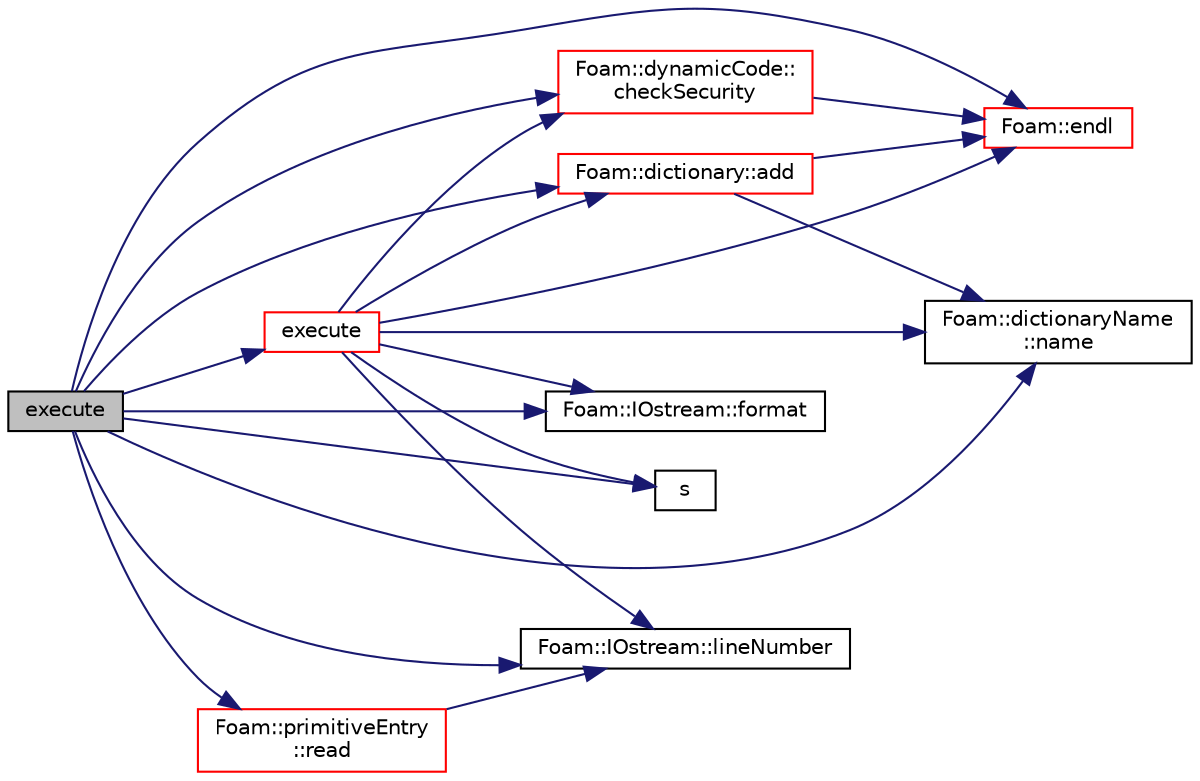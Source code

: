 digraph "execute"
{
  bgcolor="transparent";
  edge [fontname="Helvetica",fontsize="10",labelfontname="Helvetica",labelfontsize="10"];
  node [fontname="Helvetica",fontsize="10",shape=record];
  rankdir="LR";
  Node59 [label="execute",height=0.2,width=0.4,color="black", fillcolor="grey75", style="filled", fontcolor="black"];
  Node59 -> Node60 [color="midnightblue",fontsize="10",style="solid",fontname="Helvetica"];
  Node60 [label="Foam::dictionary::add",height=0.2,width=0.4,color="red",URL="$a27129.html#ac2ddcab42322c8d8af5e5830ab4d431b",tooltip="Add a new entry. "];
  Node60 -> Node62 [color="midnightblue",fontsize="10",style="solid",fontname="Helvetica"];
  Node62 [label="Foam::endl",height=0.2,width=0.4,color="red",URL="$a21851.html#a2db8fe02a0d3909e9351bb4275b23ce4",tooltip="Add newline and flush stream. "];
  Node60 -> Node97 [color="midnightblue",fontsize="10",style="solid",fontname="Helvetica"];
  Node97 [label="Foam::dictionaryName\l::name",height=0.2,width=0.4,color="black",URL="$a27125.html#aba53f1f9c8fadfa65f4099af10df348c",tooltip="Return the dictionary name. "];
  Node59 -> Node105 [color="midnightblue",fontsize="10",style="solid",fontname="Helvetica"];
  Node105 [label="Foam::dynamicCode::\lcheckSecurity",height=0.2,width=0.4,color="red",URL="$a27189.html#aa14fd6b7ed159a9d8491d861535358c7",tooltip="Check security for creating dynamic code. "];
  Node105 -> Node62 [color="midnightblue",fontsize="10",style="solid",fontname="Helvetica"];
  Node59 -> Node62 [color="midnightblue",fontsize="10",style="solid",fontname="Helvetica"];
  Node59 -> Node111 [color="midnightblue",fontsize="10",style="solid",fontname="Helvetica"];
  Node111 [label="execute",height=0.2,width=0.4,color="red",URL="$a27141.html#a0aa3070c44783d911c1f7924042f1cea",tooltip="Execute the functionEntry in a sub-dict context. "];
  Node111 -> Node60 [color="midnightblue",fontsize="10",style="solid",fontname="Helvetica"];
  Node111 -> Node105 [color="midnightblue",fontsize="10",style="solid",fontname="Helvetica"];
  Node111 -> Node62 [color="midnightblue",fontsize="10",style="solid",fontname="Helvetica"];
  Node111 -> Node112 [color="midnightblue",fontsize="10",style="solid",fontname="Helvetica"];
  Node112 [label="Foam::IOstream::format",height=0.2,width=0.4,color="black",URL="$a27333.html#a33bbef3587114a06f7bdc0b91ba57ed9",tooltip="Return current stream format. "];
  Node111 -> Node87 [color="midnightblue",fontsize="10",style="solid",fontname="Helvetica"];
  Node87 [label="Foam::IOstream::lineNumber",height=0.2,width=0.4,color="black",URL="$a27333.html#a2bca2e504df91006cb4a2b09ba1ac409",tooltip="Return current stream line number. "];
  Node111 -> Node97 [color="midnightblue",fontsize="10",style="solid",fontname="Helvetica"];
  Node111 -> Node114 [color="midnightblue",fontsize="10",style="solid",fontname="Helvetica"];
  Node114 [label="s",height=0.2,width=0.4,color="black",URL="$a19343.html#abb9c4233033fad2ad0206cd4adad3b9f"];
  Node59 -> Node112 [color="midnightblue",fontsize="10",style="solid",fontname="Helvetica"];
  Node59 -> Node87 [color="midnightblue",fontsize="10",style="solid",fontname="Helvetica"];
  Node59 -> Node97 [color="midnightblue",fontsize="10",style="solid",fontname="Helvetica"];
  Node59 -> Node115 [color="midnightblue",fontsize="10",style="solid",fontname="Helvetica"];
  Node115 [label="Foam::primitiveEntry\l::read",height=0.2,width=0.4,color="red",URL="$a27177.html#aec631c08ab1cd21bac04fbc797c9c5fb",tooltip="Read tokens from the given stream. "];
  Node115 -> Node87 [color="midnightblue",fontsize="10",style="solid",fontname="Helvetica"];
  Node59 -> Node114 [color="midnightblue",fontsize="10",style="solid",fontname="Helvetica"];
}
